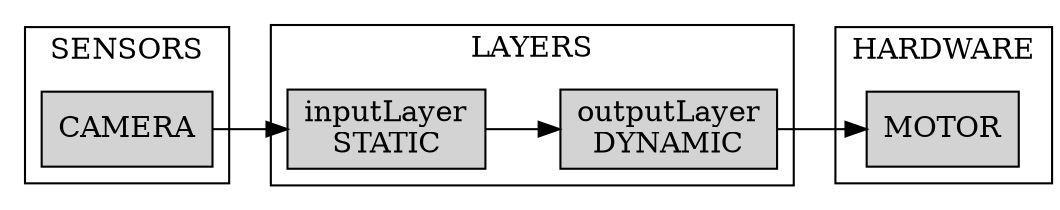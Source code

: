 digraph ANN {
	graph [rankdir=LR]
	node [shape=box]
	subgraph cluster_2 {
		node [style=filled]
		color=black label=SENSORS
		CAMERA
	}
	subgraph cluster_1 {
		node [style=filled]
		color=black label=LAYERS
		inputLayer [label="inputLayer
STATIC"]
		inputLayer -> outputLayer
		outputLayer [label="outputLayer
DYNAMIC"]
	}
	subgraph cluster_0 {
		node [style=filled]
		color=black label=HARDWARE
		MOTOR
	}
	outputLayer -> MOTOR
	CAMERA -> inputLayer
}
